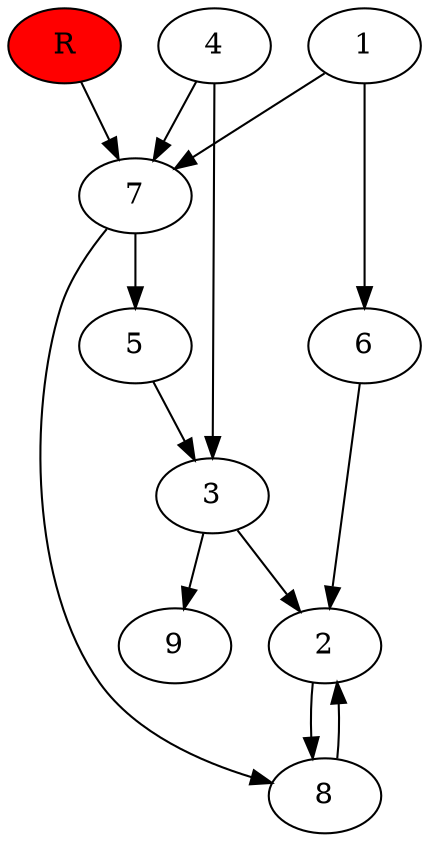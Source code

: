 digraph prb15248 {
	1
	2
	3
	4
	5
	6
	7
	8
	R [fillcolor="#ff0000" style=filled]
	1 -> 6
	1 -> 7
	2 -> 8
	3 -> 2
	3 -> 9
	4 -> 3
	4 -> 7
	5 -> 3
	6 -> 2
	7 -> 5
	7 -> 8
	8 -> 2
	R -> 7
}
